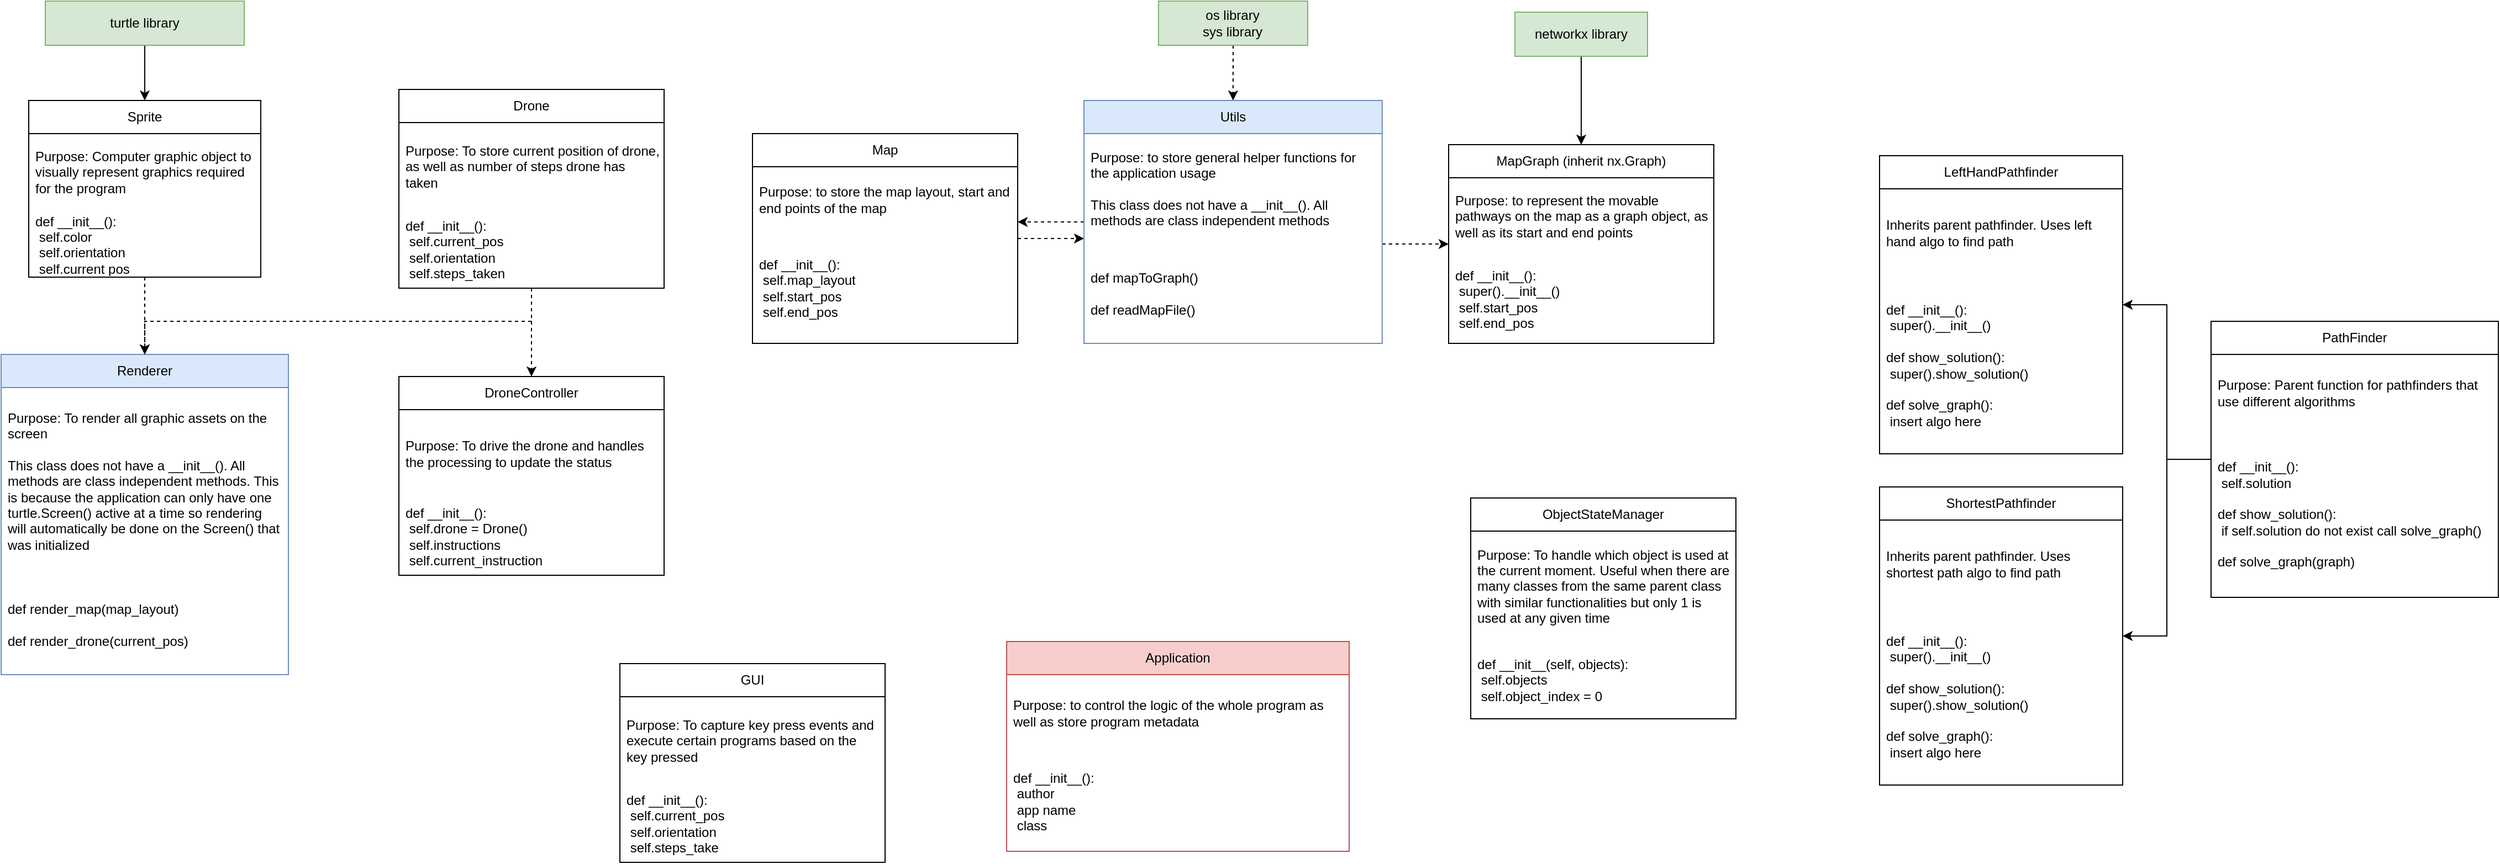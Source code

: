 <mxfile version="20.8.16" type="github" pages="3">
  <diagram id="C5RBs43oDa-KdzZeNtuy" name="Class Design">
    <mxGraphModel dx="911" dy="492" grid="1" gridSize="10" guides="1" tooltips="1" connect="1" arrows="1" fold="1" page="1" pageScale="1" pageWidth="2336" pageHeight="1654" math="0" shadow="0">
      <root>
        <mxCell id="WIyWlLk6GJQsqaUBKTNV-0" />
        <mxCell id="WIyWlLk6GJQsqaUBKTNV-1" parent="WIyWlLk6GJQsqaUBKTNV-0" />
        <mxCell id="uCqwbNBmqY_bpqWK9Ru8-3" style="edgeStyle=orthogonalEdgeStyle;rounded=0;orthogonalLoop=1;jettySize=auto;html=1;" parent="WIyWlLk6GJQsqaUBKTNV-1" source="dQ57IdhiGYJqUYmVvskk-5" target="uCqwbNBmqY_bpqWK9Ru8-0" edge="1">
          <mxGeometry relative="1" as="geometry" />
        </mxCell>
        <mxCell id="dQ57IdhiGYJqUYmVvskk-5" value="turtle library" style="rounded=0;whiteSpace=wrap;html=1;fillColor=#d5e8d4;strokeColor=#82b366;" parent="WIyWlLk6GJQsqaUBKTNV-1" vertex="1">
          <mxGeometry x="70" y="40" width="180" height="40" as="geometry" />
        </mxCell>
        <mxCell id="pP4sysXfX_SifiGV4ZdW-8" style="edgeStyle=orthogonalEdgeStyle;rounded=0;orthogonalLoop=1;jettySize=auto;html=1;dashed=1;" parent="WIyWlLk6GJQsqaUBKTNV-1" source="dQ57IdhiGYJqUYmVvskk-13" target="pP4sysXfX_SifiGV4ZdW-3" edge="1">
          <mxGeometry relative="1" as="geometry">
            <Array as="points">
              <mxPoint x="950" y="230" />
              <mxPoint x="950" y="230" />
            </Array>
          </mxGeometry>
        </mxCell>
        <mxCell id="dQ57IdhiGYJqUYmVvskk-13" value="Map" style="swimlane;fontStyle=0;childLayout=stackLayout;horizontal=1;startSize=30;horizontalStack=0;resizeParent=1;resizeParentMax=0;resizeLast=0;collapsible=1;marginBottom=0;whiteSpace=wrap;html=1;" parent="WIyWlLk6GJQsqaUBKTNV-1" vertex="1">
          <mxGeometry x="710" y="160" width="240" height="190" as="geometry" />
        </mxCell>
        <mxCell id="dQ57IdhiGYJqUYmVvskk-14" value="Purpose: to store the map layout, start and end points of the map" style="text;strokeColor=none;fillColor=none;align=left;verticalAlign=middle;spacingLeft=4;spacingRight=4;overflow=hidden;points=[[0,0.5],[1,0.5]];portConstraint=eastwest;rotatable=0;whiteSpace=wrap;html=1;" parent="dQ57IdhiGYJqUYmVvskk-13" vertex="1">
          <mxGeometry y="30" width="240" height="60" as="geometry" />
        </mxCell>
        <mxCell id="dQ57IdhiGYJqUYmVvskk-21" value="def __init__():&lt;br&gt;&lt;span style=&quot;white-space: pre;&quot;&gt; &lt;/span&gt;self.map_layout&lt;br&gt;&lt;span style=&quot;white-space: pre;&quot;&gt; &lt;/span&gt;self.start_pos&lt;br&gt;&lt;span style=&quot;white-space: pre;&quot;&gt; &lt;/span&gt;self.end_pos&lt;br&gt;" style="text;strokeColor=none;fillColor=none;align=left;verticalAlign=middle;spacingLeft=4;spacingRight=4;overflow=hidden;points=[[0,0.5],[1,0.5]];portConstraint=eastwest;rotatable=0;whiteSpace=wrap;html=1;" parent="dQ57IdhiGYJqUYmVvskk-13" vertex="1">
          <mxGeometry y="90" width="240" height="100" as="geometry" />
        </mxCell>
        <mxCell id="vD4cvlfS7zfxwfo6U6s2-6" style="edgeStyle=orthogonalEdgeStyle;rounded=0;orthogonalLoop=1;jettySize=auto;html=1;" parent="WIyWlLk6GJQsqaUBKTNV-1" source="dQ57IdhiGYJqUYmVvskk-32" target="vD4cvlfS7zfxwfo6U6s2-2" edge="1">
          <mxGeometry relative="1" as="geometry" />
        </mxCell>
        <mxCell id="PxlXIvfQ-g-e9BkWduUP-7" style="edgeStyle=orthogonalEdgeStyle;rounded=0;orthogonalLoop=1;jettySize=auto;html=1;" edge="1" parent="WIyWlLk6GJQsqaUBKTNV-1" source="dQ57IdhiGYJqUYmVvskk-32" target="vD4cvlfS7zfxwfo6U6s2-7">
          <mxGeometry relative="1" as="geometry" />
        </mxCell>
        <mxCell id="dQ57IdhiGYJqUYmVvskk-32" value="PathFinder" style="swimlane;fontStyle=0;childLayout=stackLayout;horizontal=1;startSize=30;horizontalStack=0;resizeParent=1;resizeParentMax=0;resizeLast=0;collapsible=1;marginBottom=0;whiteSpace=wrap;html=1;" parent="WIyWlLk6GJQsqaUBKTNV-1" vertex="1">
          <mxGeometry x="2030" y="330" width="260" height="250" as="geometry" />
        </mxCell>
        <mxCell id="dQ57IdhiGYJqUYmVvskk-33" value="Purpose: Parent function for pathfinders that use different algorithms" style="text;strokeColor=none;fillColor=none;align=left;verticalAlign=middle;spacingLeft=4;spacingRight=4;overflow=hidden;points=[[0,0.5],[1,0.5]];portConstraint=eastwest;rotatable=0;whiteSpace=wrap;html=1;" parent="dQ57IdhiGYJqUYmVvskk-32" vertex="1">
          <mxGeometry y="30" width="260" height="70" as="geometry" />
        </mxCell>
        <mxCell id="dQ57IdhiGYJqUYmVvskk-35" value="def __init__():&lt;br&gt;&lt;span style=&quot;white-space: pre;&quot;&gt; &lt;/span&gt;self.solution&lt;br&gt;&lt;br&gt;def show_solution():&lt;br&gt;&lt;span style=&quot;white-space: pre;&quot;&gt; &lt;/span&gt;if self.solution do not exist call solve_graph()&lt;br&gt;&lt;br&gt;def solve_graph(graph)" style="text;strokeColor=none;fillColor=none;align=left;verticalAlign=middle;spacingLeft=4;spacingRight=4;overflow=hidden;points=[[0,0.5],[1,0.5]];portConstraint=eastwest;rotatable=0;whiteSpace=wrap;html=1;" parent="dQ57IdhiGYJqUYmVvskk-32" vertex="1">
          <mxGeometry y="100" width="260" height="150" as="geometry" />
        </mxCell>
        <mxCell id="7FqHwzOTrSw8YaoyhYBU-6" value="Application" style="swimlane;fontStyle=0;childLayout=stackLayout;horizontal=1;startSize=30;horizontalStack=0;resizeParent=1;resizeParentMax=0;resizeLast=0;collapsible=1;marginBottom=0;whiteSpace=wrap;html=1;fillColor=#f8cecc;strokeColor=#b85450;" parent="WIyWlLk6GJQsqaUBKTNV-1" vertex="1">
          <mxGeometry x="940" y="620" width="310" height="190" as="geometry" />
        </mxCell>
        <mxCell id="7FqHwzOTrSw8YaoyhYBU-7" value="Purpose: to control the logic of the whole program as well as store program metadata" style="text;strokeColor=none;fillColor=none;align=left;verticalAlign=middle;spacingLeft=4;spacingRight=4;overflow=hidden;points=[[0,0.5],[1,0.5]];portConstraint=eastwest;rotatable=0;whiteSpace=wrap;html=1;" parent="7FqHwzOTrSw8YaoyhYBU-6" vertex="1">
          <mxGeometry y="30" width="310" height="70" as="geometry" />
        </mxCell>
        <mxCell id="7FqHwzOTrSw8YaoyhYBU-9" value="def __init__():&lt;br&gt;&lt;span style=&quot;white-space: pre;&quot;&gt; &lt;/span&gt;author&lt;br&gt;&lt;span style=&quot;white-space: pre;&quot;&gt; &lt;/span&gt;app name&lt;br&gt;&lt;span style=&quot;white-space: pre;&quot;&gt; &lt;/span&gt;class" style="text;strokeColor=none;fillColor=none;align=left;verticalAlign=middle;spacingLeft=4;spacingRight=4;overflow=hidden;points=[[0,0.5],[1,0.5]];portConstraint=eastwest;rotatable=0;whiteSpace=wrap;html=1;" parent="7FqHwzOTrSw8YaoyhYBU-6" vertex="1">
          <mxGeometry y="100" width="310" height="90" as="geometry" />
        </mxCell>
        <mxCell id="4WqTjVgoWAFysmVd5On_-0" style="edgeStyle=orthogonalEdgeStyle;rounded=0;orthogonalLoop=1;jettySize=auto;html=1;dashed=1;" parent="WIyWlLk6GJQsqaUBKTNV-1" source="QhIDpwn1hLKXuRbCtxrE-2" target="pP4sysXfX_SifiGV4ZdW-3" edge="1">
          <mxGeometry relative="1" as="geometry" />
        </mxCell>
        <mxCell id="QhIDpwn1hLKXuRbCtxrE-2" value="os library&lt;br&gt;sys library" style="rounded=0;whiteSpace=wrap;html=1;fillColor=#d5e8d4;strokeColor=#82b366;" parent="WIyWlLk6GJQsqaUBKTNV-1" vertex="1">
          <mxGeometry x="1077.42" y="40" width="135.05" height="40" as="geometry" />
        </mxCell>
        <mxCell id="4GmTz1bbVhYTWeWpqr6v-0" value="MapGraph (inherit nx.Graph)" style="swimlane;fontStyle=0;childLayout=stackLayout;horizontal=1;startSize=30;horizontalStack=0;resizeParent=1;resizeParentMax=0;resizeLast=0;collapsible=1;marginBottom=0;whiteSpace=wrap;html=1;" parent="WIyWlLk6GJQsqaUBKTNV-1" vertex="1">
          <mxGeometry x="1340" y="170" width="240" height="180" as="geometry" />
        </mxCell>
        <mxCell id="4GmTz1bbVhYTWeWpqr6v-1" value="Purpose: to represent the movable pathways on the map as a graph object, as well as its start and end points" style="text;strokeColor=none;fillColor=none;align=left;verticalAlign=middle;spacingLeft=4;spacingRight=4;overflow=hidden;points=[[0,0.5],[1,0.5]];portConstraint=eastwest;rotatable=0;whiteSpace=wrap;html=1;" parent="4GmTz1bbVhYTWeWpqr6v-0" vertex="1">
          <mxGeometry y="30" width="240" height="70" as="geometry" />
        </mxCell>
        <mxCell id="4GmTz1bbVhYTWeWpqr6v-3" value="def __init__():&lt;br&gt;&lt;span style=&quot;white-space: pre;&quot;&gt; &lt;/span&gt;super().__init__()&lt;br&gt;&lt;span style=&quot;white-space: pre;&quot;&gt; &lt;/span&gt;self.start_pos&lt;br&gt;&lt;span style=&quot;white-space: pre;&quot;&gt; &lt;/span&gt;self.end_pos" style="text;strokeColor=none;fillColor=none;align=left;verticalAlign=middle;spacingLeft=4;spacingRight=4;overflow=hidden;points=[[0,0.5],[1,0.5]];portConstraint=eastwest;rotatable=0;whiteSpace=wrap;html=1;" parent="4GmTz1bbVhYTWeWpqr6v-0" vertex="1">
          <mxGeometry y="100" width="240" height="80" as="geometry" />
        </mxCell>
        <mxCell id="4GmTz1bbVhYTWeWpqr6v-9" style="edgeStyle=orthogonalEdgeStyle;rounded=0;orthogonalLoop=1;jettySize=auto;html=1;" parent="WIyWlLk6GJQsqaUBKTNV-1" source="4GmTz1bbVhYTWeWpqr6v-7" target="4GmTz1bbVhYTWeWpqr6v-0" edge="1">
          <mxGeometry relative="1" as="geometry" />
        </mxCell>
        <mxCell id="4GmTz1bbVhYTWeWpqr6v-7" value="networkx library" style="rounded=0;whiteSpace=wrap;html=1;fillColor=#d5e8d4;strokeColor=#82b366;" parent="WIyWlLk6GJQsqaUBKTNV-1" vertex="1">
          <mxGeometry x="1400" y="50" width="120" height="40" as="geometry" />
        </mxCell>
        <mxCell id="4WqTjVgoWAFysmVd5On_-5" style="edgeStyle=orthogonalEdgeStyle;rounded=0;orthogonalLoop=1;jettySize=auto;html=1;dashed=1;" parent="WIyWlLk6GJQsqaUBKTNV-1" source="pP4sysXfX_SifiGV4ZdW-3" target="dQ57IdhiGYJqUYmVvskk-13" edge="1">
          <mxGeometry relative="1" as="geometry">
            <Array as="points">
              <mxPoint x="940" y="300" />
              <mxPoint x="940" y="300" />
            </Array>
          </mxGeometry>
        </mxCell>
        <mxCell id="vD4cvlfS7zfxwfo6U6s2-11" style="edgeStyle=orthogonalEdgeStyle;rounded=0;orthogonalLoop=1;jettySize=auto;html=1;dashed=1;" parent="WIyWlLk6GJQsqaUBKTNV-1" source="pP4sysXfX_SifiGV4ZdW-3" target="4GmTz1bbVhYTWeWpqr6v-0" edge="1">
          <mxGeometry relative="1" as="geometry">
            <Array as="points">
              <mxPoint x="1290" y="260" />
              <mxPoint x="1290" y="260" />
            </Array>
          </mxGeometry>
        </mxCell>
        <mxCell id="pP4sysXfX_SifiGV4ZdW-3" value="Utils" style="swimlane;fontStyle=0;childLayout=stackLayout;horizontal=1;startSize=30;horizontalStack=0;resizeParent=1;resizeParentMax=0;resizeLast=0;collapsible=1;marginBottom=0;whiteSpace=wrap;html=1;fillColor=#dae8fc;strokeColor=#6c8ebf;" parent="WIyWlLk6GJQsqaUBKTNV-1" vertex="1">
          <mxGeometry x="1010" y="130" width="269.89" height="220" as="geometry" />
        </mxCell>
        <mxCell id="pP4sysXfX_SifiGV4ZdW-4" value="Purpose: to store general helper functions for the application usage&lt;br&gt;&lt;br&gt;This class does not have a __init__(). All methods are class independent methods&amp;nbsp;" style="text;strokeColor=none;fillColor=none;align=left;verticalAlign=middle;spacingLeft=4;spacingRight=4;overflow=hidden;points=[[0,0.5],[1,0.5]];portConstraint=eastwest;rotatable=0;whiteSpace=wrap;html=1;" parent="pP4sysXfX_SifiGV4ZdW-3" vertex="1">
          <mxGeometry y="30" width="269.89" height="100" as="geometry" />
        </mxCell>
        <mxCell id="pP4sysXfX_SifiGV4ZdW-6" value="def mapToGraph()&lt;br&gt;&lt;br&gt;def readMapFile()" style="text;strokeColor=none;fillColor=none;align=left;verticalAlign=middle;spacingLeft=4;spacingRight=4;overflow=hidden;points=[[0,0.5],[1,0.5]];portConstraint=eastwest;rotatable=0;whiteSpace=wrap;html=1;" parent="pP4sysXfX_SifiGV4ZdW-3" vertex="1">
          <mxGeometry y="130" width="269.89" height="90" as="geometry" />
        </mxCell>
        <mxCell id="vD4cvlfS7zfxwfo6U6s2-2" value="LeftHandPathfinder" style="swimlane;fontStyle=0;childLayout=stackLayout;horizontal=1;startSize=30;horizontalStack=0;resizeParent=1;resizeParentMax=0;resizeLast=0;collapsible=1;marginBottom=0;whiteSpace=wrap;html=1;" parent="WIyWlLk6GJQsqaUBKTNV-1" vertex="1">
          <mxGeometry x="1730" y="180" width="220" height="270" as="geometry" />
        </mxCell>
        <mxCell id="vD4cvlfS7zfxwfo6U6s2-5" value="Inherits parent pathfinder. Uses left hand algo to find path" style="text;strokeColor=none;fillColor=none;align=left;verticalAlign=middle;spacingLeft=4;spacingRight=4;overflow=hidden;points=[[0,0.5],[1,0.5]];portConstraint=eastwest;rotatable=0;whiteSpace=wrap;html=1;" parent="vD4cvlfS7zfxwfo6U6s2-2" vertex="1">
          <mxGeometry y="30" width="220" height="80" as="geometry" />
        </mxCell>
        <mxCell id="vD4cvlfS7zfxwfo6U6s2-3" value="def __init__():&lt;br&gt;&lt;span style=&quot;white-space: pre;&quot;&gt; &lt;/span&gt;super().__init__()&lt;br&gt;&lt;br&gt;def show_solution():&lt;br&gt;&lt;span style=&quot;white-space: pre;&quot;&gt; &lt;/span&gt;super().show_solution()&lt;br&gt;&lt;br&gt;def solve_graph():&lt;br&gt;&lt;span style=&quot;white-space: pre;&quot;&gt; &lt;/span&gt;insert algo here" style="text;strokeColor=none;fillColor=none;align=left;verticalAlign=middle;spacingLeft=4;spacingRight=4;overflow=hidden;points=[[0,0.5],[1,0.5]];portConstraint=eastwest;rotatable=0;whiteSpace=wrap;html=1;" parent="vD4cvlfS7zfxwfo6U6s2-2" vertex="1">
          <mxGeometry y="110" width="220" height="160" as="geometry" />
        </mxCell>
        <mxCell id="vD4cvlfS7zfxwfo6U6s2-7" value="ShortestPathfinder" style="swimlane;fontStyle=0;childLayout=stackLayout;horizontal=1;startSize=30;horizontalStack=0;resizeParent=1;resizeParentMax=0;resizeLast=0;collapsible=1;marginBottom=0;whiteSpace=wrap;html=1;" parent="WIyWlLk6GJQsqaUBKTNV-1" vertex="1">
          <mxGeometry x="1730" y="480" width="220" height="270" as="geometry" />
        </mxCell>
        <mxCell id="vD4cvlfS7zfxwfo6U6s2-8" value="Inherits parent pathfinder. Uses shortest path algo to find path" style="text;strokeColor=none;fillColor=none;align=left;verticalAlign=middle;spacingLeft=4;spacingRight=4;overflow=hidden;points=[[0,0.5],[1,0.5]];portConstraint=eastwest;rotatable=0;whiteSpace=wrap;html=1;" parent="vD4cvlfS7zfxwfo6U6s2-7" vertex="1">
          <mxGeometry y="30" width="220" height="80" as="geometry" />
        </mxCell>
        <mxCell id="vD4cvlfS7zfxwfo6U6s2-9" value="def __init__():&lt;br&gt;&lt;span style=&quot;white-space: pre;&quot;&gt; &lt;/span&gt;super().__init__()&lt;br&gt;&lt;br&gt;def show_solution():&lt;br&gt;&lt;span style=&quot;white-space: pre;&quot;&gt; &lt;/span&gt;super().show_solution()&lt;br&gt;&lt;br&gt;def solve_graph():&lt;br&gt;&lt;span style=&quot;white-space: pre;&quot;&gt; &lt;/span&gt;insert algo here" style="text;strokeColor=none;fillColor=none;align=left;verticalAlign=middle;spacingLeft=4;spacingRight=4;overflow=hidden;points=[[0,0.5],[1,0.5]];portConstraint=eastwest;rotatable=0;whiteSpace=wrap;html=1;" parent="vD4cvlfS7zfxwfo6U6s2-7" vertex="1">
          <mxGeometry y="110" width="220" height="160" as="geometry" />
        </mxCell>
        <mxCell id="vD4cvlfS7zfxwfo6U6s2-12" value="Renderer" style="swimlane;fontStyle=0;childLayout=stackLayout;horizontal=1;startSize=30;horizontalStack=0;resizeParent=1;resizeParentMax=0;resizeLast=0;collapsible=1;marginBottom=0;whiteSpace=wrap;html=1;fillColor=#dae8fc;strokeColor=#6c8ebf;" parent="WIyWlLk6GJQsqaUBKTNV-1" vertex="1">
          <mxGeometry x="30" y="360" width="260" height="290" as="geometry" />
        </mxCell>
        <mxCell id="vD4cvlfS7zfxwfo6U6s2-14" value="Purpose: To render all graphic assets on the screen&lt;br&gt;&lt;br&gt;This class does not have a __init__(). All methods are class independent methods. This is because the application can only have one turtle.Screen() active at a time so rendering will automatically be done on the Screen() that was initialized&lt;span style=&quot;white-space: pre;&quot;&gt; &lt;/span&gt;" style="text;strokeColor=none;fillColor=none;align=left;verticalAlign=middle;spacingLeft=4;spacingRight=4;overflow=hidden;points=[[0,0.5],[1,0.5]];portConstraint=eastwest;rotatable=0;whiteSpace=wrap;html=1;" parent="vD4cvlfS7zfxwfo6U6s2-12" vertex="1">
          <mxGeometry y="30" width="260" height="170" as="geometry" />
        </mxCell>
        <mxCell id="vD4cvlfS7zfxwfo6U6s2-15" value="def render_map(map_layout)&lt;br&gt;&lt;br&gt;def render_drone(current_pos)" style="text;strokeColor=none;fillColor=none;align=left;verticalAlign=middle;spacingLeft=4;spacingRight=4;overflow=hidden;points=[[0,0.5],[1,0.5]];portConstraint=eastwest;rotatable=0;whiteSpace=wrap;html=1;" parent="vD4cvlfS7zfxwfo6U6s2-12" vertex="1">
          <mxGeometry y="200" width="260" height="90" as="geometry" />
        </mxCell>
        <mxCell id="qKjpMwzkgPPso6jn_mT1-4" style="edgeStyle=orthogonalEdgeStyle;rounded=0;orthogonalLoop=1;jettySize=auto;html=1;dashed=1;" parent="WIyWlLk6GJQsqaUBKTNV-1" source="vD4cvlfS7zfxwfo6U6s2-18" target="qKjpMwzkgPPso6jn_mT1-0" edge="1">
          <mxGeometry relative="1" as="geometry" />
        </mxCell>
        <mxCell id="PxlXIvfQ-g-e9BkWduUP-8" style="edgeStyle=orthogonalEdgeStyle;rounded=0;orthogonalLoop=1;jettySize=auto;html=1;dashed=1;" edge="1" parent="WIyWlLk6GJQsqaUBKTNV-1" source="vD4cvlfS7zfxwfo6U6s2-18" target="vD4cvlfS7zfxwfo6U6s2-12">
          <mxGeometry relative="1" as="geometry">
            <Array as="points">
              <mxPoint x="510" y="330" />
              <mxPoint x="160" y="330" />
            </Array>
          </mxGeometry>
        </mxCell>
        <mxCell id="vD4cvlfS7zfxwfo6U6s2-18" value="Drone" style="swimlane;fontStyle=0;childLayout=stackLayout;horizontal=1;startSize=30;horizontalStack=0;resizeParent=1;resizeParentMax=0;resizeLast=0;collapsible=1;marginBottom=0;whiteSpace=wrap;html=1;" parent="WIyWlLk6GJQsqaUBKTNV-1" vertex="1">
          <mxGeometry x="390" y="120" width="240" height="180" as="geometry" />
        </mxCell>
        <mxCell id="vD4cvlfS7zfxwfo6U6s2-19" value="Purpose: To store current position of drone, as well as number of steps drone has taken" style="text;strokeColor=none;fillColor=none;align=left;verticalAlign=middle;spacingLeft=4;spacingRight=4;overflow=hidden;points=[[0,0.5],[1,0.5]];portConstraint=eastwest;rotatable=0;whiteSpace=wrap;html=1;" parent="vD4cvlfS7zfxwfo6U6s2-18" vertex="1">
          <mxGeometry y="30" width="240" height="80" as="geometry" />
        </mxCell>
        <mxCell id="vD4cvlfS7zfxwfo6U6s2-21" value="def __init__():&lt;br&gt;&lt;span style=&quot;white-space: pre;&quot;&gt; &lt;/span&gt;self.current_pos&lt;br&gt;&lt;span style=&quot;white-space: pre;&quot;&gt; &lt;/span&gt;self.orientation&lt;br&gt;&lt;span style=&quot;white-space: pre;&quot;&gt; &lt;/span&gt;self.steps_taken" style="text;strokeColor=none;fillColor=none;align=left;verticalAlign=middle;spacingLeft=4;spacingRight=4;overflow=hidden;points=[[0,0.5],[1,0.5]];portConstraint=eastwest;rotatable=0;whiteSpace=wrap;html=1;" parent="vD4cvlfS7zfxwfo6U6s2-18" vertex="1">
          <mxGeometry y="110" width="240" height="70" as="geometry" />
        </mxCell>
        <mxCell id="PxlXIvfQ-g-e9BkWduUP-9" style="edgeStyle=orthogonalEdgeStyle;rounded=0;orthogonalLoop=1;jettySize=auto;html=1;dashed=1;" edge="1" parent="WIyWlLk6GJQsqaUBKTNV-1" source="uCqwbNBmqY_bpqWK9Ru8-0" target="vD4cvlfS7zfxwfo6U6s2-12">
          <mxGeometry relative="1" as="geometry" />
        </mxCell>
        <mxCell id="uCqwbNBmqY_bpqWK9Ru8-0" value="Sprite" style="swimlane;fontStyle=0;childLayout=stackLayout;horizontal=1;startSize=30;horizontalStack=0;resizeParent=1;resizeParentMax=0;resizeLast=0;collapsible=1;marginBottom=0;whiteSpace=wrap;html=1;" parent="WIyWlLk6GJQsqaUBKTNV-1" vertex="1">
          <mxGeometry x="55" y="130" width="210" height="160" as="geometry" />
        </mxCell>
        <mxCell id="uCqwbNBmqY_bpqWK9Ru8-1" value="Purpose: Computer graphic object to visually represent graphics required for the program" style="text;strokeColor=none;fillColor=none;align=left;verticalAlign=middle;spacingLeft=4;spacingRight=4;overflow=hidden;points=[[0,0.5],[1,0.5]];portConstraint=eastwest;rotatable=0;whiteSpace=wrap;html=1;" parent="uCqwbNBmqY_bpqWK9Ru8-0" vertex="1">
          <mxGeometry y="30" width="210" height="70" as="geometry" />
        </mxCell>
        <mxCell id="uCqwbNBmqY_bpqWK9Ru8-2" value="def __init__():&lt;br&gt;&lt;span style=&quot;white-space: pre;&quot;&gt; &lt;/span&gt;self.color&lt;br&gt;&lt;span style=&quot;white-space: pre;&quot;&gt; &lt;/span&gt;self.orientation&lt;br&gt;&lt;span style=&quot;white-space: pre;&quot;&gt; &lt;/span&gt;self.current pos" style="text;strokeColor=none;fillColor=none;align=left;verticalAlign=middle;spacingLeft=4;spacingRight=4;overflow=hidden;points=[[0,0.5],[1,0.5]];portConstraint=eastwest;rotatable=0;whiteSpace=wrap;html=1;" parent="uCqwbNBmqY_bpqWK9Ru8-0" vertex="1">
          <mxGeometry y="100" width="210" height="60" as="geometry" />
        </mxCell>
        <mxCell id="qKjpMwzkgPPso6jn_mT1-0" value="DroneController" style="swimlane;fontStyle=0;childLayout=stackLayout;horizontal=1;startSize=30;horizontalStack=0;resizeParent=1;resizeParentMax=0;resizeLast=0;collapsible=1;marginBottom=0;whiteSpace=wrap;html=1;" parent="WIyWlLk6GJQsqaUBKTNV-1" vertex="1">
          <mxGeometry x="390" y="380" width="240" height="180" as="geometry" />
        </mxCell>
        <mxCell id="qKjpMwzkgPPso6jn_mT1-1" value="Purpose: To drive the drone and handles the processing to update the status" style="text;strokeColor=none;fillColor=none;align=left;verticalAlign=middle;spacingLeft=4;spacingRight=4;overflow=hidden;points=[[0,0.5],[1,0.5]];portConstraint=eastwest;rotatable=0;whiteSpace=wrap;html=1;" parent="qKjpMwzkgPPso6jn_mT1-0" vertex="1">
          <mxGeometry y="30" width="240" height="80" as="geometry" />
        </mxCell>
        <mxCell id="qKjpMwzkgPPso6jn_mT1-2" value="def __init__():&lt;br&gt;&lt;span style=&quot;white-space: pre;&quot;&gt; &lt;/span&gt;self.drone = Drone()&lt;br&gt;&lt;span style=&quot;white-space: pre;&quot;&gt; &lt;/span&gt;self.instructions&lt;br&gt;&lt;span style=&quot;white-space: pre;&quot;&gt; &lt;/span&gt;self.current_instruction" style="text;strokeColor=none;fillColor=none;align=left;verticalAlign=middle;spacingLeft=4;spacingRight=4;overflow=hidden;points=[[0,0.5],[1,0.5]];portConstraint=eastwest;rotatable=0;whiteSpace=wrap;html=1;" parent="qKjpMwzkgPPso6jn_mT1-0" vertex="1">
          <mxGeometry y="110" width="240" height="70" as="geometry" />
        </mxCell>
        <mxCell id="Ow5IxHoh4c-HuIYeyoRq-0" value="GUI" style="swimlane;fontStyle=0;childLayout=stackLayout;horizontal=1;startSize=30;horizontalStack=0;resizeParent=1;resizeParentMax=0;resizeLast=0;collapsible=1;marginBottom=0;whiteSpace=wrap;html=1;" parent="WIyWlLk6GJQsqaUBKTNV-1" vertex="1">
          <mxGeometry x="590" y="640" width="240" height="180" as="geometry" />
        </mxCell>
        <mxCell id="Ow5IxHoh4c-HuIYeyoRq-1" value="Purpose: To capture key press events and execute certain programs based on the key pressed" style="text;strokeColor=none;fillColor=none;align=left;verticalAlign=middle;spacingLeft=4;spacingRight=4;overflow=hidden;points=[[0,0.5],[1,0.5]];portConstraint=eastwest;rotatable=0;whiteSpace=wrap;html=1;" parent="Ow5IxHoh4c-HuIYeyoRq-0" vertex="1">
          <mxGeometry y="30" width="240" height="80" as="geometry" />
        </mxCell>
        <mxCell id="Ow5IxHoh4c-HuIYeyoRq-2" value="def __init__():&lt;br&gt;&lt;span style=&quot;white-space: pre;&quot;&gt; &lt;/span&gt;self.current_pos&lt;br&gt;&lt;span style=&quot;white-space: pre;&quot;&gt; &lt;/span&gt;self.orientation&lt;br&gt;&lt;span style=&quot;white-space: pre;&quot;&gt; &lt;/span&gt;self.steps_take" style="text;strokeColor=none;fillColor=none;align=left;verticalAlign=middle;spacingLeft=4;spacingRight=4;overflow=hidden;points=[[0,0.5],[1,0.5]];portConstraint=eastwest;rotatable=0;whiteSpace=wrap;html=1;" parent="Ow5IxHoh4c-HuIYeyoRq-0" vertex="1">
          <mxGeometry y="110" width="240" height="70" as="geometry" />
        </mxCell>
        <mxCell id="PxlXIvfQ-g-e9BkWduUP-1" value="ObjectStateManager" style="swimlane;fontStyle=0;childLayout=stackLayout;horizontal=1;startSize=30;horizontalStack=0;resizeParent=1;resizeParentMax=0;resizeLast=0;collapsible=1;marginBottom=0;whiteSpace=wrap;html=1;" vertex="1" parent="WIyWlLk6GJQsqaUBKTNV-1">
          <mxGeometry x="1360" y="490" width="240" height="200" as="geometry" />
        </mxCell>
        <mxCell id="PxlXIvfQ-g-e9BkWduUP-2" value="Purpose: To handle which object is used at the current moment. Useful when there are many classes from the same parent class with similar functionalities but only 1 is used at any given time" style="text;strokeColor=none;fillColor=none;align=left;verticalAlign=middle;spacingLeft=4;spacingRight=4;overflow=hidden;points=[[0,0.5],[1,0.5]];portConstraint=eastwest;rotatable=0;whiteSpace=wrap;html=1;" vertex="1" parent="PxlXIvfQ-g-e9BkWduUP-1">
          <mxGeometry y="30" width="240" height="100" as="geometry" />
        </mxCell>
        <mxCell id="PxlXIvfQ-g-e9BkWduUP-3" value="def __init__(self, objects):&lt;br&gt;&lt;span style=&quot;white-space: pre;&quot;&gt; &lt;/span&gt;self.objects&lt;br&gt;&amp;nbsp;self.object_index = 0" style="text;strokeColor=none;fillColor=none;align=left;verticalAlign=middle;spacingLeft=4;spacingRight=4;overflow=hidden;points=[[0,0.5],[1,0.5]];portConstraint=eastwest;rotatable=0;whiteSpace=wrap;html=1;" vertex="1" parent="PxlXIvfQ-g-e9BkWduUP-1">
          <mxGeometry y="130" width="240" height="70" as="geometry" />
        </mxCell>
      </root>
    </mxGraphModel>
  </diagram>
  <diagram id="5ajDKOl-wqIJCRgxZrDx" name="Program Logic Flow">
    <mxGraphModel dx="1113" dy="601" grid="1" gridSize="10" guides="1" tooltips="1" connect="1" arrows="1" fold="1" page="1" pageScale="1" pageWidth="2336" pageHeight="1654" math="0" shadow="0">
      <root>
        <mxCell id="0" />
        <mxCell id="1" parent="0" />
        <mxCell id="u_5_g53hBJqdexsL1xW0-1" value="Utils.readMapFile() scans map file for error, splits the string at breakpoints, returns the array of strings, start point and end point(s)" style="rounded=0;whiteSpace=wrap;html=1;" parent="1" vertex="1">
          <mxGeometry x="210" y="90" width="320" height="80" as="geometry" />
        </mxCell>
        <mxCell id="iqMkdEf63d4BHjMZgC9F-1" value="Instantiate Drone(), current position = start position, steps = 0" style="rounded=0;whiteSpace=wrap;html=1;" parent="1" vertex="1">
          <mxGeometry x="130" y="210" width="160" height="80" as="geometry" />
        </mxCell>
        <mxCell id="x56IGjCKMo1mnG5Cp746-1" value="Instantiate Map(), with start and end points, map layout array" style="rounded=0;whiteSpace=wrap;html=1;" parent="1" vertex="1">
          <mxGeometry x="290" y="210" width="160" height="80" as="geometry" />
        </mxCell>
        <mxCell id="sF83gJ2Y-tAZqgzx6kGP-1" value="Use Utils.mapToGraph to instantiate a MapGraph()" style="rounded=0;whiteSpace=wrap;html=1;" parent="1" vertex="1">
          <mxGeometry x="450" y="210" width="160" height="80" as="geometry" />
        </mxCell>
        <mxCell id="pWkHuSal4hi6-p0HtRRp-1" value="Instantiate turtle.Screen()" style="rounded=0;whiteSpace=wrap;html=1;" parent="1" vertex="1">
          <mxGeometry x="50" y="460" width="160" height="80" as="geometry" />
        </mxCell>
        <mxCell id="XhllJi2Ies2MjroXPOg7-3" style="edgeStyle=orthogonalEdgeStyle;rounded=0;orthogonalLoop=1;jettySize=auto;html=1;" parent="1" source="Dwya-0_cHMQRXMRhulO9-1" target="XhllJi2Ies2MjroXPOg7-1" edge="1">
          <mxGeometry relative="1" as="geometry" />
        </mxCell>
        <mxCell id="Dwya-0_cHMQRXMRhulO9-1" value="Instantiate LeftHandPathfinder()" style="rounded=0;whiteSpace=wrap;html=1;" parent="1" vertex="1">
          <mxGeometry x="50" y="310" width="160" height="80" as="geometry" />
        </mxCell>
        <mxCell id="XhllJi2Ies2MjroXPOg7-4" style="edgeStyle=orthogonalEdgeStyle;rounded=0;orthogonalLoop=1;jettySize=auto;html=1;" parent="1" source="XhllJi2Ies2MjroXPOg7-1" target="XhllJi2Ies2MjroXPOg7-2" edge="1">
          <mxGeometry relative="1" as="geometry" />
        </mxCell>
        <mxCell id="XhllJi2Ies2MjroXPOg7-1" value="Call LeftHandPathfinder.solve(MapGraph)" style="rounded=0;whiteSpace=wrap;html=1;" parent="1" vertex="1">
          <mxGeometry x="250" y="310" width="240" height="80" as="geometry" />
        </mxCell>
        <mxCell id="XhllJi2Ies2MjroXPOg7-2" value="Get solution&lt;br&gt;LeftHandPathfinder.solution" style="rounded=0;whiteSpace=wrap;html=1;" parent="1" vertex="1">
          <mxGeometry x="530" y="310" width="160" height="80" as="geometry" />
        </mxCell>
        <mxCell id="XhllJi2Ies2MjroXPOg7-5" value="On M press" style="rounded=0;whiteSpace=wrap;html=1;" parent="1" vertex="1">
          <mxGeometry x="210" y="650" width="160" height="40" as="geometry" />
        </mxCell>
        <mxCell id="XhllJi2Ies2MjroXPOg7-6" value="Instantiate Renderer()" style="rounded=0;whiteSpace=wrap;html=1;" parent="1" vertex="1">
          <mxGeometry x="210" y="460" width="160" height="80" as="geometry" />
        </mxCell>
        <mxCell id="ZX-MUaLPixuAob0pzrob-4" value="Load required graphic objects using Sprite() and put in the renderer" style="rounded=0;whiteSpace=wrap;html=1;" parent="1" vertex="1">
          <mxGeometry x="370" y="460" width="160" height="80" as="geometry" />
        </mxCell>
        <mxCell id="V2TQWWy41qjP5PJCD8tl-1" value="On TAB press" style="rounded=0;whiteSpace=wrap;html=1;" parent="1" vertex="1">
          <mxGeometry x="410" y="610" width="160" height="40" as="geometry" />
        </mxCell>
        <mxCell id="V2TQWWy41qjP5PJCD8tl-2" value="Change pathfinder and update solution" style="rounded=0;whiteSpace=wrap;html=1;" parent="1" vertex="1">
          <mxGeometry x="410" y="650" width="160" height="40" as="geometry" />
        </mxCell>
        <mxCell id="V2TQWWy41qjP5PJCD8tl-3" value="Reset Drone object&lt;br&gt;Respawn drone sprite" style="rounded=0;whiteSpace=wrap;html=1;" parent="1" vertex="1">
          <mxGeometry x="410" y="690" width="160" height="60" as="geometry" />
        </mxCell>
        <mxCell id="_s8YJrcp2s8ktZzIQpsT-1" value="Update titlebar" style="rounded=0;whiteSpace=wrap;html=1;" parent="1" vertex="1">
          <mxGeometry x="410" y="750" width="160" height="40" as="geometry" />
        </mxCell>
        <mxCell id="_s8YJrcp2s8ktZzIQpsT-2" value="Update Drone object&lt;br&gt;Render Drone sprite" style="rounded=0;whiteSpace=wrap;html=1;" parent="1" vertex="1">
          <mxGeometry x="210" y="690" width="160" height="60" as="geometry" />
        </mxCell>
        <mxCell id="_s8YJrcp2s8ktZzIQpsT-4" value="Update titlebar" style="rounded=0;whiteSpace=wrap;html=1;" parent="1" vertex="1">
          <mxGeometry x="210" y="750" width="160" height="40" as="geometry" />
        </mxCell>
        <mxCell id="9JUT_qcsBUJN-kl61qgO-1" value="Render map and render drone" style="rounded=0;whiteSpace=wrap;html=1;" parent="1" vertex="1">
          <mxGeometry x="530" y="460" width="160" height="80" as="geometry" />
        </mxCell>
        <mxCell id="IL61qxbWAqcwlbqszGKJ-1" value="Get map x_length and y_length from Map object" style="rounded=0;whiteSpace=wrap;html=1;" vertex="1" parent="1">
          <mxGeometry x="1020" y="200" width="280" height="50" as="geometry" />
        </mxCell>
        <mxCell id="IL61qxbWAqcwlbqszGKJ-2" value="divide by 2 and floor (in case its odd number), this gets the x middle and y middle" style="rounded=0;whiteSpace=wrap;html=1;" vertex="1" parent="1">
          <mxGeometry x="1020" y="250" width="280" height="60" as="geometry" />
        </mxCell>
        <mxCell id="IL61qxbWAqcwlbqszGKJ-3" value="offset all unit placement by taking the x, y coordinates of the unit and minus by the x/y offset" style="rounded=0;whiteSpace=wrap;html=1;" vertex="1" parent="1">
          <mxGeometry x="1020" y="310" width="280" height="60" as="geometry" />
        </mxCell>
        <mxCell id="IL61qxbWAqcwlbqszGKJ-4" value="Logic to center the map" style="rounded=0;whiteSpace=wrap;html=1;fillColor=#f8cecc;strokeColor=#b85450;" vertex="1" parent="1">
          <mxGeometry x="1020" y="160" width="280" height="40" as="geometry" />
        </mxCell>
        <mxCell id="hLs8yHSjPo-vRx15naSY-1" value="Main Program Logic Flow" style="rounded=0;whiteSpace=wrap;html=1;fillColor=#f8cecc;strokeColor=#b85450;" vertex="1" parent="1">
          <mxGeometry x="210" y="20" width="320" height="40" as="geometry" />
        </mxCell>
        <mxCell id="hLs8yHSjPo-vRx15naSY-2" value="Get the subsetted max height of the map that is displayed on the screen&lt;br&gt;&lt;br&gt;to do this, take the y_length * pixel size - y subset&lt;br&gt;" style="rounded=0;whiteSpace=wrap;html=1;" vertex="1" parent="1">
          <mxGeometry x="1020" y="480" width="280" height="80" as="geometry" />
        </mxCell>
        <mxCell id="hLs8yHSjPo-vRx15naSY-5" value="Logic to render title above map" style="rounded=0;whiteSpace=wrap;html=1;fillColor=#f8cecc;strokeColor=#b85450;" vertex="1" parent="1">
          <mxGeometry x="1020" y="440" width="280" height="40" as="geometry" />
        </mxCell>
        <mxCell id="hLs8yHSjPo-vRx15naSY-6" value="next, plus an arbitary y_length onto the max height and display the title" style="rounded=0;whiteSpace=wrap;html=1;" vertex="1" parent="1">
          <mxGeometry x="1020" y="560" width="280" height="80" as="geometry" />
        </mxCell>
        <mxCell id="hLs8yHSjPo-vRx15naSY-7" value="Get algorithm name from current pathfinder, and number of steps from current drone" style="rounded=0;whiteSpace=wrap;html=1;" vertex="1" parent="1">
          <mxGeometry x="1020" y="780" width="280" height="50" as="geometry" />
        </mxCell>
        <mxCell id="hLs8yHSjPo-vRx15naSY-8" value="use turtle screen to display algorithm name and number of steps on the title bar" style="rounded=0;whiteSpace=wrap;html=1;" vertex="1" parent="1">
          <mxGeometry x="1020" y="830" width="280" height="60" as="geometry" />
        </mxCell>
        <mxCell id="hLs8yHSjPo-vRx15naSY-10" value="Logic for titlebar" style="rounded=0;whiteSpace=wrap;html=1;fillColor=#f8cecc;strokeColor=#b85450;" vertex="1" parent="1">
          <mxGeometry x="1020" y="740" width="280" height="40" as="geometry" />
        </mxCell>
        <mxCell id="hLs8yHSjPo-vRx15naSY-11" value="Move drone event listener" style="rounded=0;whiteSpace=wrap;html=1;fillColor=#d5e8d4;strokeColor=#82b366;" vertex="1" parent="1">
          <mxGeometry x="80" y="840" width="240" height="40" as="geometry" />
        </mxCell>
        <mxCell id="hLs8yHSjPo-vRx15naSY-12" value="Requires access to: drone controller, drone renderer, drone, algorithm name" style="rounded=0;whiteSpace=wrap;html=1;" vertex="1" parent="1">
          <mxGeometry x="80" y="880" width="240" height="80" as="geometry" />
        </mxCell>
        <mxCell id="hLs8yHSjPo-vRx15naSY-13" value="Logic for algo event listener" style="rounded=0;whiteSpace=wrap;html=1;fillColor=#d5e8d4;strokeColor=#82b366;" vertex="1" parent="1">
          <mxGeometry x="410" y="840" width="240" height="40" as="geometry" />
        </mxCell>
        <mxCell id="hLs8yHSjPo-vRx15naSY-14" value="Requires access to: drone controller, drone renderer, drone, algorithm name, pathfinder variable" style="rounded=0;whiteSpace=wrap;html=1;" vertex="1" parent="1">
          <mxGeometry x="410" y="880" width="240" height="80" as="geometry" />
        </mxCell>
        <mxCell id="hLs8yHSjPo-vRx15naSY-15" value="Reset the drone coordinates, orientation, last turn, steps taken" style="rounded=0;whiteSpace=wrap;html=1;" vertex="1" parent="1">
          <mxGeometry x="410" y="960" width="240" height="70" as="geometry" />
        </mxCell>
        <mxCell id="hLs8yHSjPo-vRx15naSY-16" value="Update drone controller instructions and set current instruction to 0" style="rounded=0;whiteSpace=wrap;html=1;" vertex="1" parent="1">
          <mxGeometry x="410" y="1090" width="240" height="70" as="geometry" />
        </mxCell>
        <mxCell id="hLs8yHSjPo-vRx15naSY-17" value="Change algorithm and get the solution, change algorithm name variable" style="rounded=0;whiteSpace=wrap;html=1;" vertex="1" parent="1">
          <mxGeometry x="410" y="1030" width="240" height="60" as="geometry" />
        </mxCell>
      </root>
    </mxGraphModel>
  </diagram>
  <diagram id="5hGC8lMSfCc0nrvuFVgb" name="Extra Features">
    <mxGraphModel dx="691" dy="373" grid="1" gridSize="10" guides="1" tooltips="1" connect="1" arrows="1" fold="1" page="1" pageScale="1" pageWidth="2336" pageHeight="1654" math="0" shadow="0">
      <root>
        <mxCell id="0" />
        <mxCell id="1" parent="0" />
        <mxCell id="gezcZxThoV1dlBntSTM1-1" value="JJ" style="rounded=0;whiteSpace=wrap;html=1;" parent="1" vertex="1">
          <mxGeometry x="200" y="80" width="120" height="40" as="geometry" />
        </mxCell>
        <mxCell id="gezcZxThoV1dlBntSTM1-2" value="Shortest Path to connect multiple delivery points" style="rounded=0;whiteSpace=wrap;html=1;" parent="1" vertex="1">
          <mxGeometry x="80" y="120" width="360" height="40" as="geometry" />
        </mxCell>
        <mxCell id="gezcZxThoV1dlBntSTM1-3" value="Random obstacles pop up, update the shortest path algorithm" style="rounded=0;whiteSpace=wrap;html=1;" parent="1" vertex="1">
          <mxGeometry x="80" y="160" width="360" height="40" as="geometry" />
        </mxCell>
        <mxCell id="cl7mWd9Tx4MQ9wQzjCPr-1" value="Logic flow when multiple endpoints problem button activated" style="rounded=0;whiteSpace=wrap;html=1;fillColor=#d5e8d4;strokeColor=#82b366;" vertex="1" parent="1">
          <mxGeometry x="160" y="300" width="200" height="60" as="geometry" />
        </mxCell>
        <mxCell id="cl7mWd9Tx4MQ9wQzjCPr-2" value="Call utils readmapfile but do not scan for multiple endpoints&lt;br&gt;&lt;br&gt;Call utils map to graph to convert it to graph with multiple endpoints" style="rounded=0;whiteSpace=wrap;html=1;" vertex="1" parent="1">
          <mxGeometry x="120" y="360" width="280" height="120" as="geometry" />
        </mxCell>
        <mxCell id="cl7mWd9Tx4MQ9wQzjCPr-3" value="render map on screen." style="rounded=0;whiteSpace=wrap;html=1;" vertex="1" parent="1">
          <mxGeometry x="120" y="480" width="280" height="120" as="geometry" />
        </mxCell>
      </root>
    </mxGraphModel>
  </diagram>
</mxfile>
